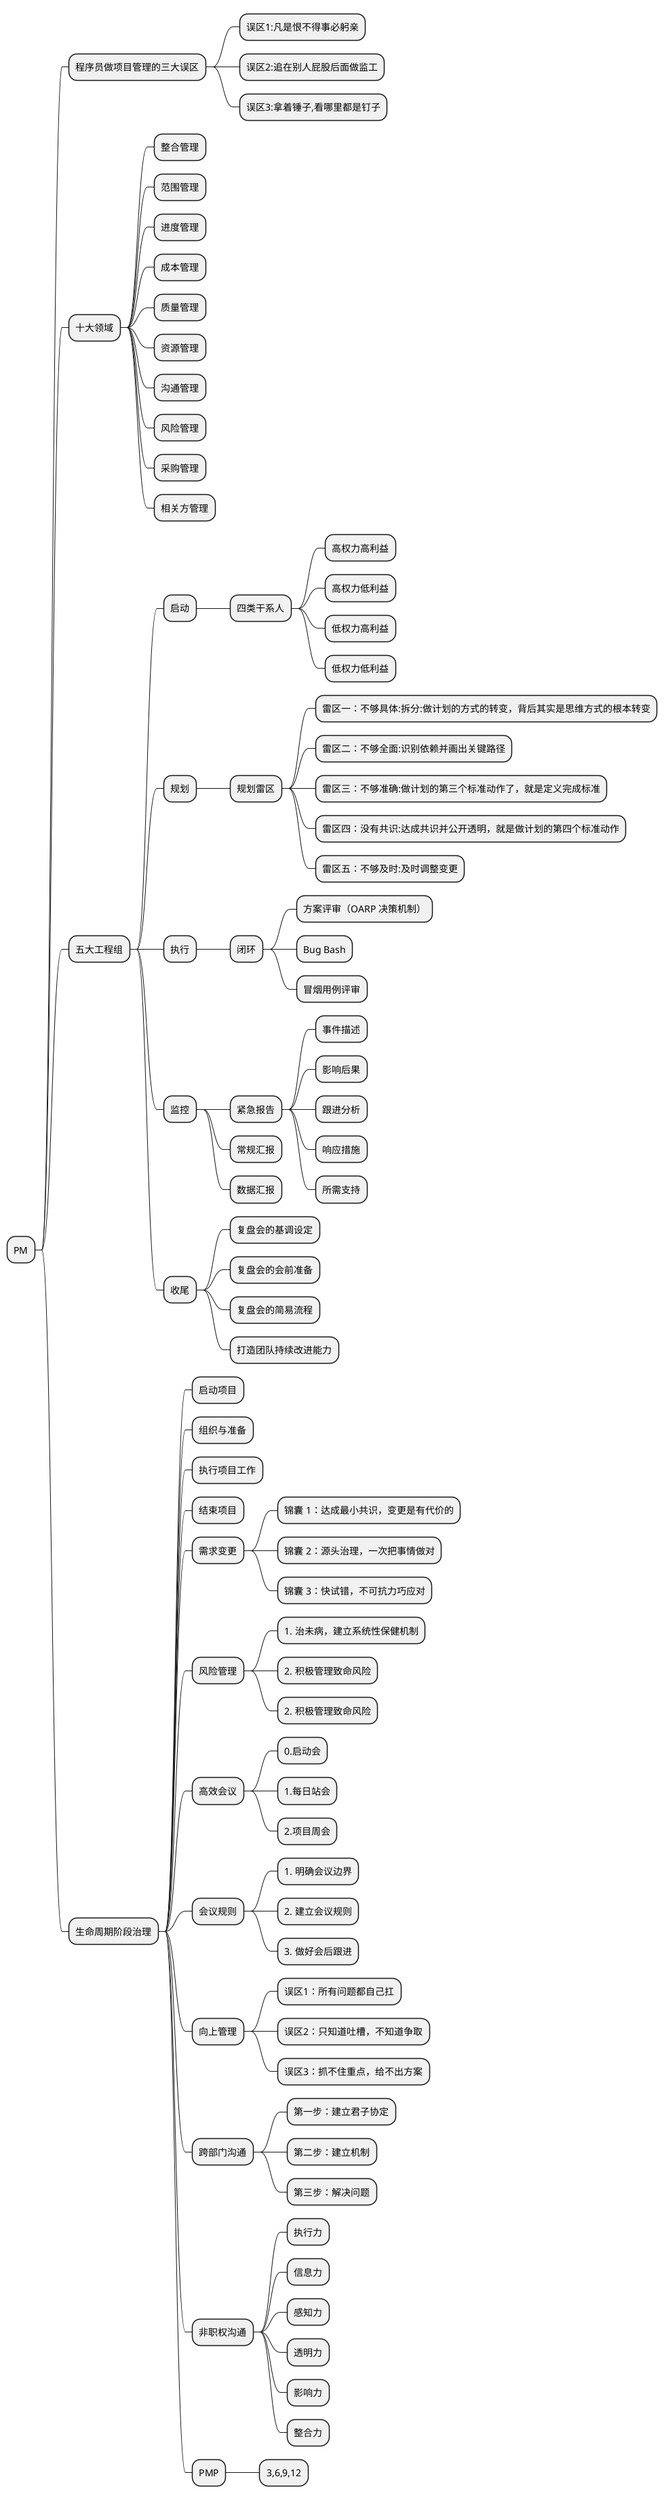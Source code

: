 @startmindmap
* PM
** 程序员做项目管理的三大误区
*** 误区1:凡是恨不得事必躬亲
*** 误区2:追在别人屁股后面做监工
*** 误区3:拿着锤子,看哪里都是钉子
** 十大领域
*** 整合管理
*** 范围管理
*** 进度管理
*** 成本管理
*** 质量管理
*** 资源管理
*** 沟通管理
*** 风险管理
*** 采购管理
*** 相关方管理
** 五大工程组
*** 启动
**** 四类干系人
***** 高权力高利益
***** 高权力低利益
***** 低权力高利益
***** 低权力低利益
*** 规划
**** 规划雷区
***** 雷区一：不够具体:拆分:做计划的方式的转变，背后其实是思维方式的根本转变
***** 雷区二：不够全面:识别依赖并画出关键路径
***** 雷区三：不够准确:做计划的第三个标准动作了，就是定义完成标准
***** 雷区四：没有共识:达成共识并公开透明，就是做计划的第四个标准动作
***** 雷区五：不够及时:及时调整变更
*** 执行
**** 闭环
***** 方案评审（OARP 决策机制）
***** Bug Bash
***** 冒烟用例评审
*** 监控
**** 紧急报告
***** 事件描述
***** 影响后果
***** 跟进分析
***** 响应措施
***** 所需支持
**** 常规汇报
**** 数据汇报
*** 收尾
**** 复盘会的基调设定
**** 复盘会的会前准备
**** 复盘会的简易流程
**** 打造团队持续改进能力
** 生命周期阶段治理
*** 启动项目
*** 组织与准备
*** 执行项目工作
*** 结束项目
*** 需求变更
**** 锦囊 1：达成最小共识，变更是有代价的
**** 锦囊 2：源头治理，一次把事情做对
**** 锦囊 3：快试错，不可抗力巧应对
*** 风险管理
**** 1. 治未病，建立系统性保健机制
**** 2. 积极管理致命风险
**** 2. 积极管理致命风险
*** 高效会议
**** 0.启动会
**** 1.每日站会
**** 2.项目周会
*** 会议规则
**** 1. 明确会议边界
**** 2. 建立会议规则
**** 3. 做好会后跟进

*** 向上管理
**** 误区1：所有问题都自己扛
**** 误区2：只知道吐槽，不知道争取
**** 误区3：抓不住重点，给不出方案
*** 跨部门沟通
**** 第一步：建立君子协定
**** 第二步：建立机制
**** 第三步：解决问题
*** 非职权沟通
**** 执行力
**** 信息力
**** 感知力
**** 透明力
**** 影响力
**** 整合力
*** PMP
**** 3,6,9,12




@endmindmap